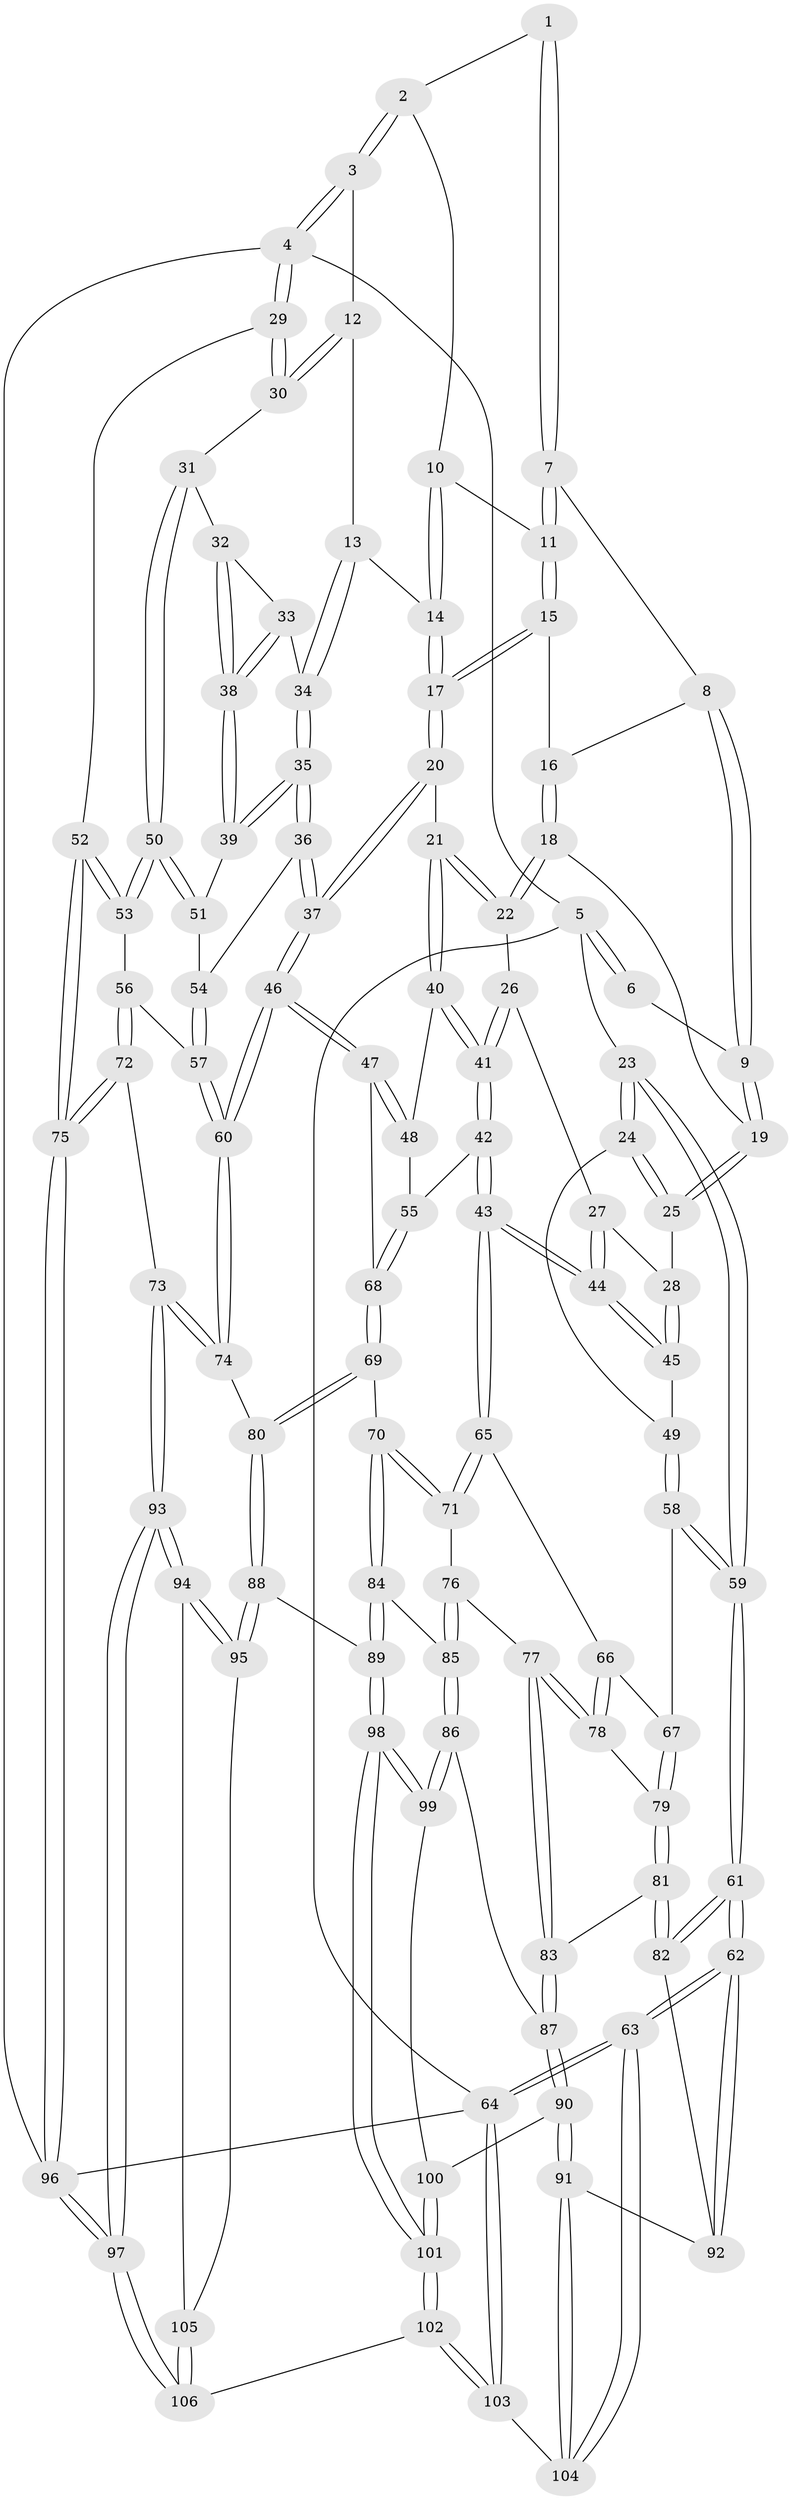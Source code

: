 // coarse degree distribution, {3: 0.15384615384615385, 4: 0.3076923076923077, 6: 0.12307692307692308, 7: 0.015384615384615385, 5: 0.38461538461538464, 2: 0.015384615384615385}
// Generated by graph-tools (version 1.1) at 2025/52/02/27/25 19:52:41]
// undirected, 106 vertices, 262 edges
graph export_dot {
graph [start="1"]
  node [color=gray90,style=filled];
  1 [pos="+0.3855077414294957+0"];
  2 [pos="+0.7266936030866238+0"];
  3 [pos="+1+0"];
  4 [pos="+1+0"];
  5 [pos="+0+0"];
  6 [pos="+0.3667951428877663+0"];
  7 [pos="+0.389334739893931+0"];
  8 [pos="+0.38654989123383043+0"];
  9 [pos="+0.21344063115940612+0.11552408610236482"];
  10 [pos="+0.6478540806715929+0"];
  11 [pos="+0.5292205078902437+0.07000409200510473"];
  12 [pos="+0.8306028181052293+0.1953858374005205"];
  13 [pos="+0.7098507266903261+0.2299564119067143"];
  14 [pos="+0.6376838610018377+0.22966312257090993"];
  15 [pos="+0.5201375780763137+0.12626645737346748"];
  16 [pos="+0.3972984105619918+0.09562278948860063"];
  17 [pos="+0.5789441704053192+0.2526188738685072"];
  18 [pos="+0.3352622906382246+0.20544579998215876"];
  19 [pos="+0.16193185835001275+0.16536990625762069"];
  20 [pos="+0.5456714056736313+0.2911943187557256"];
  21 [pos="+0.5428585089950071+0.2922572959516559"];
  22 [pos="+0.3963226469567467+0.2743604689537485"];
  23 [pos="+0+0.12468628927077002"];
  24 [pos="+0+0.14871371922406576"];
  25 [pos="+0.012924153675804946+0.17489281951433167"];
  26 [pos="+0.3822663782868063+0.2963366843889024"];
  27 [pos="+0.2572278573493469+0.3618755777632056"];
  28 [pos="+0.13951900941151293+0.2852104462813185"];
  29 [pos="+1+0.35832577808336463"];
  30 [pos="+0.9029081401922734+0.29738775431932934"];
  31 [pos="+0.8646249647119822+0.3842199032704204"];
  32 [pos="+0.8436699421721753+0.3917449026679607"];
  33 [pos="+0.7493791447243309+0.36408067811764816"];
  34 [pos="+0.7339856342480718+0.35593137563660043"];
  35 [pos="+0.6928019934516798+0.4654170257945077"];
  36 [pos="+0.6824522468878643+0.47230261742418644"];
  37 [pos="+0.6726706696767056+0.4757783393383772"];
  38 [pos="+0.7767461770519972+0.43324436257309823"];
  39 [pos="+0.7587275514553639+0.447230317429595"];
  40 [pos="+0.5088379063557514+0.38244107132513955"];
  41 [pos="+0.3435410071768046+0.47715465301423166"];
  42 [pos="+0.32434475461785944+0.5147222704660358"];
  43 [pos="+0.2830992990059277+0.5246460094077778"];
  44 [pos="+0.2799843206615602+0.5214598152643478"];
  45 [pos="+0.25186568307728796+0.5072400023246755"];
  46 [pos="+0.6277642903493418+0.5803580193810932"];
  47 [pos="+0.6087062562852598+0.5736409690947586"];
  48 [pos="+0.5016076945147159+0.4776552980388633"];
  49 [pos="+0.16759126625946869+0.4799839729970619"];
  50 [pos="+0.8959997872587384+0.5056758141905293"];
  51 [pos="+0.8191590156700453+0.5008017498226605"];
  52 [pos="+1+0.6152450504138024"];
  53 [pos="+0.9181758961879717+0.5357703558004939"];
  54 [pos="+0.7819338716083256+0.5272635317967891"];
  55 [pos="+0.3859812635179362+0.5385252748108222"];
  56 [pos="+0.8208121867383293+0.5970468411462069"];
  57 [pos="+0.7941789163767945+0.5900820295852875"];
  58 [pos="+0.02720510333903949+0.5863939272925424"];
  59 [pos="+0+0.5681295998923931"];
  60 [pos="+0.6418576539062617+0.6207351579946745"];
  61 [pos="+0+0.789305918245362"];
  62 [pos="+0+1"];
  63 [pos="+0+1"];
  64 [pos="+0+1"];
  65 [pos="+0.26733639154629424+0.5620514421961726"];
  66 [pos="+0.2589727637370638+0.5691142230638879"];
  67 [pos="+0.08928745498422444+0.6112505427761888"];
  68 [pos="+0.4331319549726646+0.5952361376596441"];
  69 [pos="+0.43699508573176427+0.6586584932329721"];
  70 [pos="+0.37506259060307834+0.732685678105248"];
  71 [pos="+0.32314826322310697+0.681949528630399"];
  72 [pos="+0.8379454962125514+0.7374774540581421"];
  73 [pos="+0.7252040810434887+0.7518375105318841"];
  74 [pos="+0.6389436666200513+0.6875415311197914"];
  75 [pos="+1+0.8472349774227174"];
  76 [pos="+0.2272846352467366+0.7366927210772779"];
  77 [pos="+0.22620354245799074+0.736490057956137"];
  78 [pos="+0.20836173179396486+0.680453472822082"];
  79 [pos="+0.13101482668223968+0.6868553542150289"];
  80 [pos="+0.5889235305486012+0.7217599763709246"];
  81 [pos="+0.11015676018082998+0.7560757518119859"];
  82 [pos="+0.09308526383026407+0.7706974344443225"];
  83 [pos="+0.20364862260743438+0.7600060125667812"];
  84 [pos="+0.37530719033339355+0.7392469279724949"];
  85 [pos="+0.3231253836882223+0.7982249306193583"];
  86 [pos="+0.3158312726136985+0.8284677501637668"];
  87 [pos="+0.2059610947282449+0.7997900126091555"];
  88 [pos="+0.5245014393075853+0.8216465449396425"];
  89 [pos="+0.5031983142316667+0.8222366954671655"];
  90 [pos="+0.18147835879354146+0.8564032265072923"];
  91 [pos="+0.1735474050678933+0.859023425192429"];
  92 [pos="+0.1376169272293125+0.837516803649648"];
  93 [pos="+0.7179635565733891+0.9487096375947106"];
  94 [pos="+0.7016681944863+0.943358977594276"];
  95 [pos="+0.5304401247005173+0.8328094687052023"];
  96 [pos="+1+1"];
  97 [pos="+1+1"];
  98 [pos="+0.3535917930271083+0.9386297064981628"];
  99 [pos="+0.31543215943548647+0.8506036253152296"];
  100 [pos="+0.20527161038069755+0.86432986180357"];
  101 [pos="+0.3303745756010986+1"];
  102 [pos="+0.32614691584688155+1"];
  103 [pos="+0.2426313706428147+1"];
  104 [pos="+0.16740451877128942+0.8775103401659353"];
  105 [pos="+0.520823327892105+0.9726356870705654"];
  106 [pos="+0.3700471730351605+1"];
  1 -- 2;
  1 -- 7;
  1 -- 7;
  2 -- 3;
  2 -- 3;
  2 -- 10;
  3 -- 4;
  3 -- 4;
  3 -- 12;
  4 -- 5;
  4 -- 29;
  4 -- 29;
  4 -- 96;
  5 -- 6;
  5 -- 6;
  5 -- 23;
  5 -- 64;
  6 -- 9;
  7 -- 8;
  7 -- 11;
  7 -- 11;
  8 -- 9;
  8 -- 9;
  8 -- 16;
  9 -- 19;
  9 -- 19;
  10 -- 11;
  10 -- 14;
  10 -- 14;
  11 -- 15;
  11 -- 15;
  12 -- 13;
  12 -- 30;
  12 -- 30;
  13 -- 14;
  13 -- 34;
  13 -- 34;
  14 -- 17;
  14 -- 17;
  15 -- 16;
  15 -- 17;
  15 -- 17;
  16 -- 18;
  16 -- 18;
  17 -- 20;
  17 -- 20;
  18 -- 19;
  18 -- 22;
  18 -- 22;
  19 -- 25;
  19 -- 25;
  20 -- 21;
  20 -- 37;
  20 -- 37;
  21 -- 22;
  21 -- 22;
  21 -- 40;
  21 -- 40;
  22 -- 26;
  23 -- 24;
  23 -- 24;
  23 -- 59;
  23 -- 59;
  24 -- 25;
  24 -- 25;
  24 -- 49;
  25 -- 28;
  26 -- 27;
  26 -- 41;
  26 -- 41;
  27 -- 28;
  27 -- 44;
  27 -- 44;
  28 -- 45;
  28 -- 45;
  29 -- 30;
  29 -- 30;
  29 -- 52;
  30 -- 31;
  31 -- 32;
  31 -- 50;
  31 -- 50;
  32 -- 33;
  32 -- 38;
  32 -- 38;
  33 -- 34;
  33 -- 38;
  33 -- 38;
  34 -- 35;
  34 -- 35;
  35 -- 36;
  35 -- 36;
  35 -- 39;
  35 -- 39;
  36 -- 37;
  36 -- 37;
  36 -- 54;
  37 -- 46;
  37 -- 46;
  38 -- 39;
  38 -- 39;
  39 -- 51;
  40 -- 41;
  40 -- 41;
  40 -- 48;
  41 -- 42;
  41 -- 42;
  42 -- 43;
  42 -- 43;
  42 -- 55;
  43 -- 44;
  43 -- 44;
  43 -- 65;
  43 -- 65;
  44 -- 45;
  44 -- 45;
  45 -- 49;
  46 -- 47;
  46 -- 47;
  46 -- 60;
  46 -- 60;
  47 -- 48;
  47 -- 48;
  47 -- 68;
  48 -- 55;
  49 -- 58;
  49 -- 58;
  50 -- 51;
  50 -- 51;
  50 -- 53;
  50 -- 53;
  51 -- 54;
  52 -- 53;
  52 -- 53;
  52 -- 75;
  52 -- 75;
  53 -- 56;
  54 -- 57;
  54 -- 57;
  55 -- 68;
  55 -- 68;
  56 -- 57;
  56 -- 72;
  56 -- 72;
  57 -- 60;
  57 -- 60;
  58 -- 59;
  58 -- 59;
  58 -- 67;
  59 -- 61;
  59 -- 61;
  60 -- 74;
  60 -- 74;
  61 -- 62;
  61 -- 62;
  61 -- 82;
  61 -- 82;
  62 -- 63;
  62 -- 63;
  62 -- 92;
  62 -- 92;
  63 -- 64;
  63 -- 64;
  63 -- 104;
  63 -- 104;
  64 -- 96;
  64 -- 103;
  64 -- 103;
  65 -- 66;
  65 -- 71;
  65 -- 71;
  66 -- 67;
  66 -- 78;
  66 -- 78;
  67 -- 79;
  67 -- 79;
  68 -- 69;
  68 -- 69;
  69 -- 70;
  69 -- 80;
  69 -- 80;
  70 -- 71;
  70 -- 71;
  70 -- 84;
  70 -- 84;
  71 -- 76;
  72 -- 73;
  72 -- 75;
  72 -- 75;
  73 -- 74;
  73 -- 74;
  73 -- 93;
  73 -- 93;
  74 -- 80;
  75 -- 96;
  75 -- 96;
  76 -- 77;
  76 -- 85;
  76 -- 85;
  77 -- 78;
  77 -- 78;
  77 -- 83;
  77 -- 83;
  78 -- 79;
  79 -- 81;
  79 -- 81;
  80 -- 88;
  80 -- 88;
  81 -- 82;
  81 -- 82;
  81 -- 83;
  82 -- 92;
  83 -- 87;
  83 -- 87;
  84 -- 85;
  84 -- 89;
  84 -- 89;
  85 -- 86;
  85 -- 86;
  86 -- 87;
  86 -- 99;
  86 -- 99;
  87 -- 90;
  87 -- 90;
  88 -- 89;
  88 -- 95;
  88 -- 95;
  89 -- 98;
  89 -- 98;
  90 -- 91;
  90 -- 91;
  90 -- 100;
  91 -- 92;
  91 -- 104;
  91 -- 104;
  93 -- 94;
  93 -- 94;
  93 -- 97;
  93 -- 97;
  94 -- 95;
  94 -- 95;
  94 -- 105;
  95 -- 105;
  96 -- 97;
  96 -- 97;
  97 -- 106;
  97 -- 106;
  98 -- 99;
  98 -- 99;
  98 -- 101;
  98 -- 101;
  99 -- 100;
  100 -- 101;
  100 -- 101;
  101 -- 102;
  101 -- 102;
  102 -- 103;
  102 -- 103;
  102 -- 106;
  103 -- 104;
  105 -- 106;
  105 -- 106;
}
